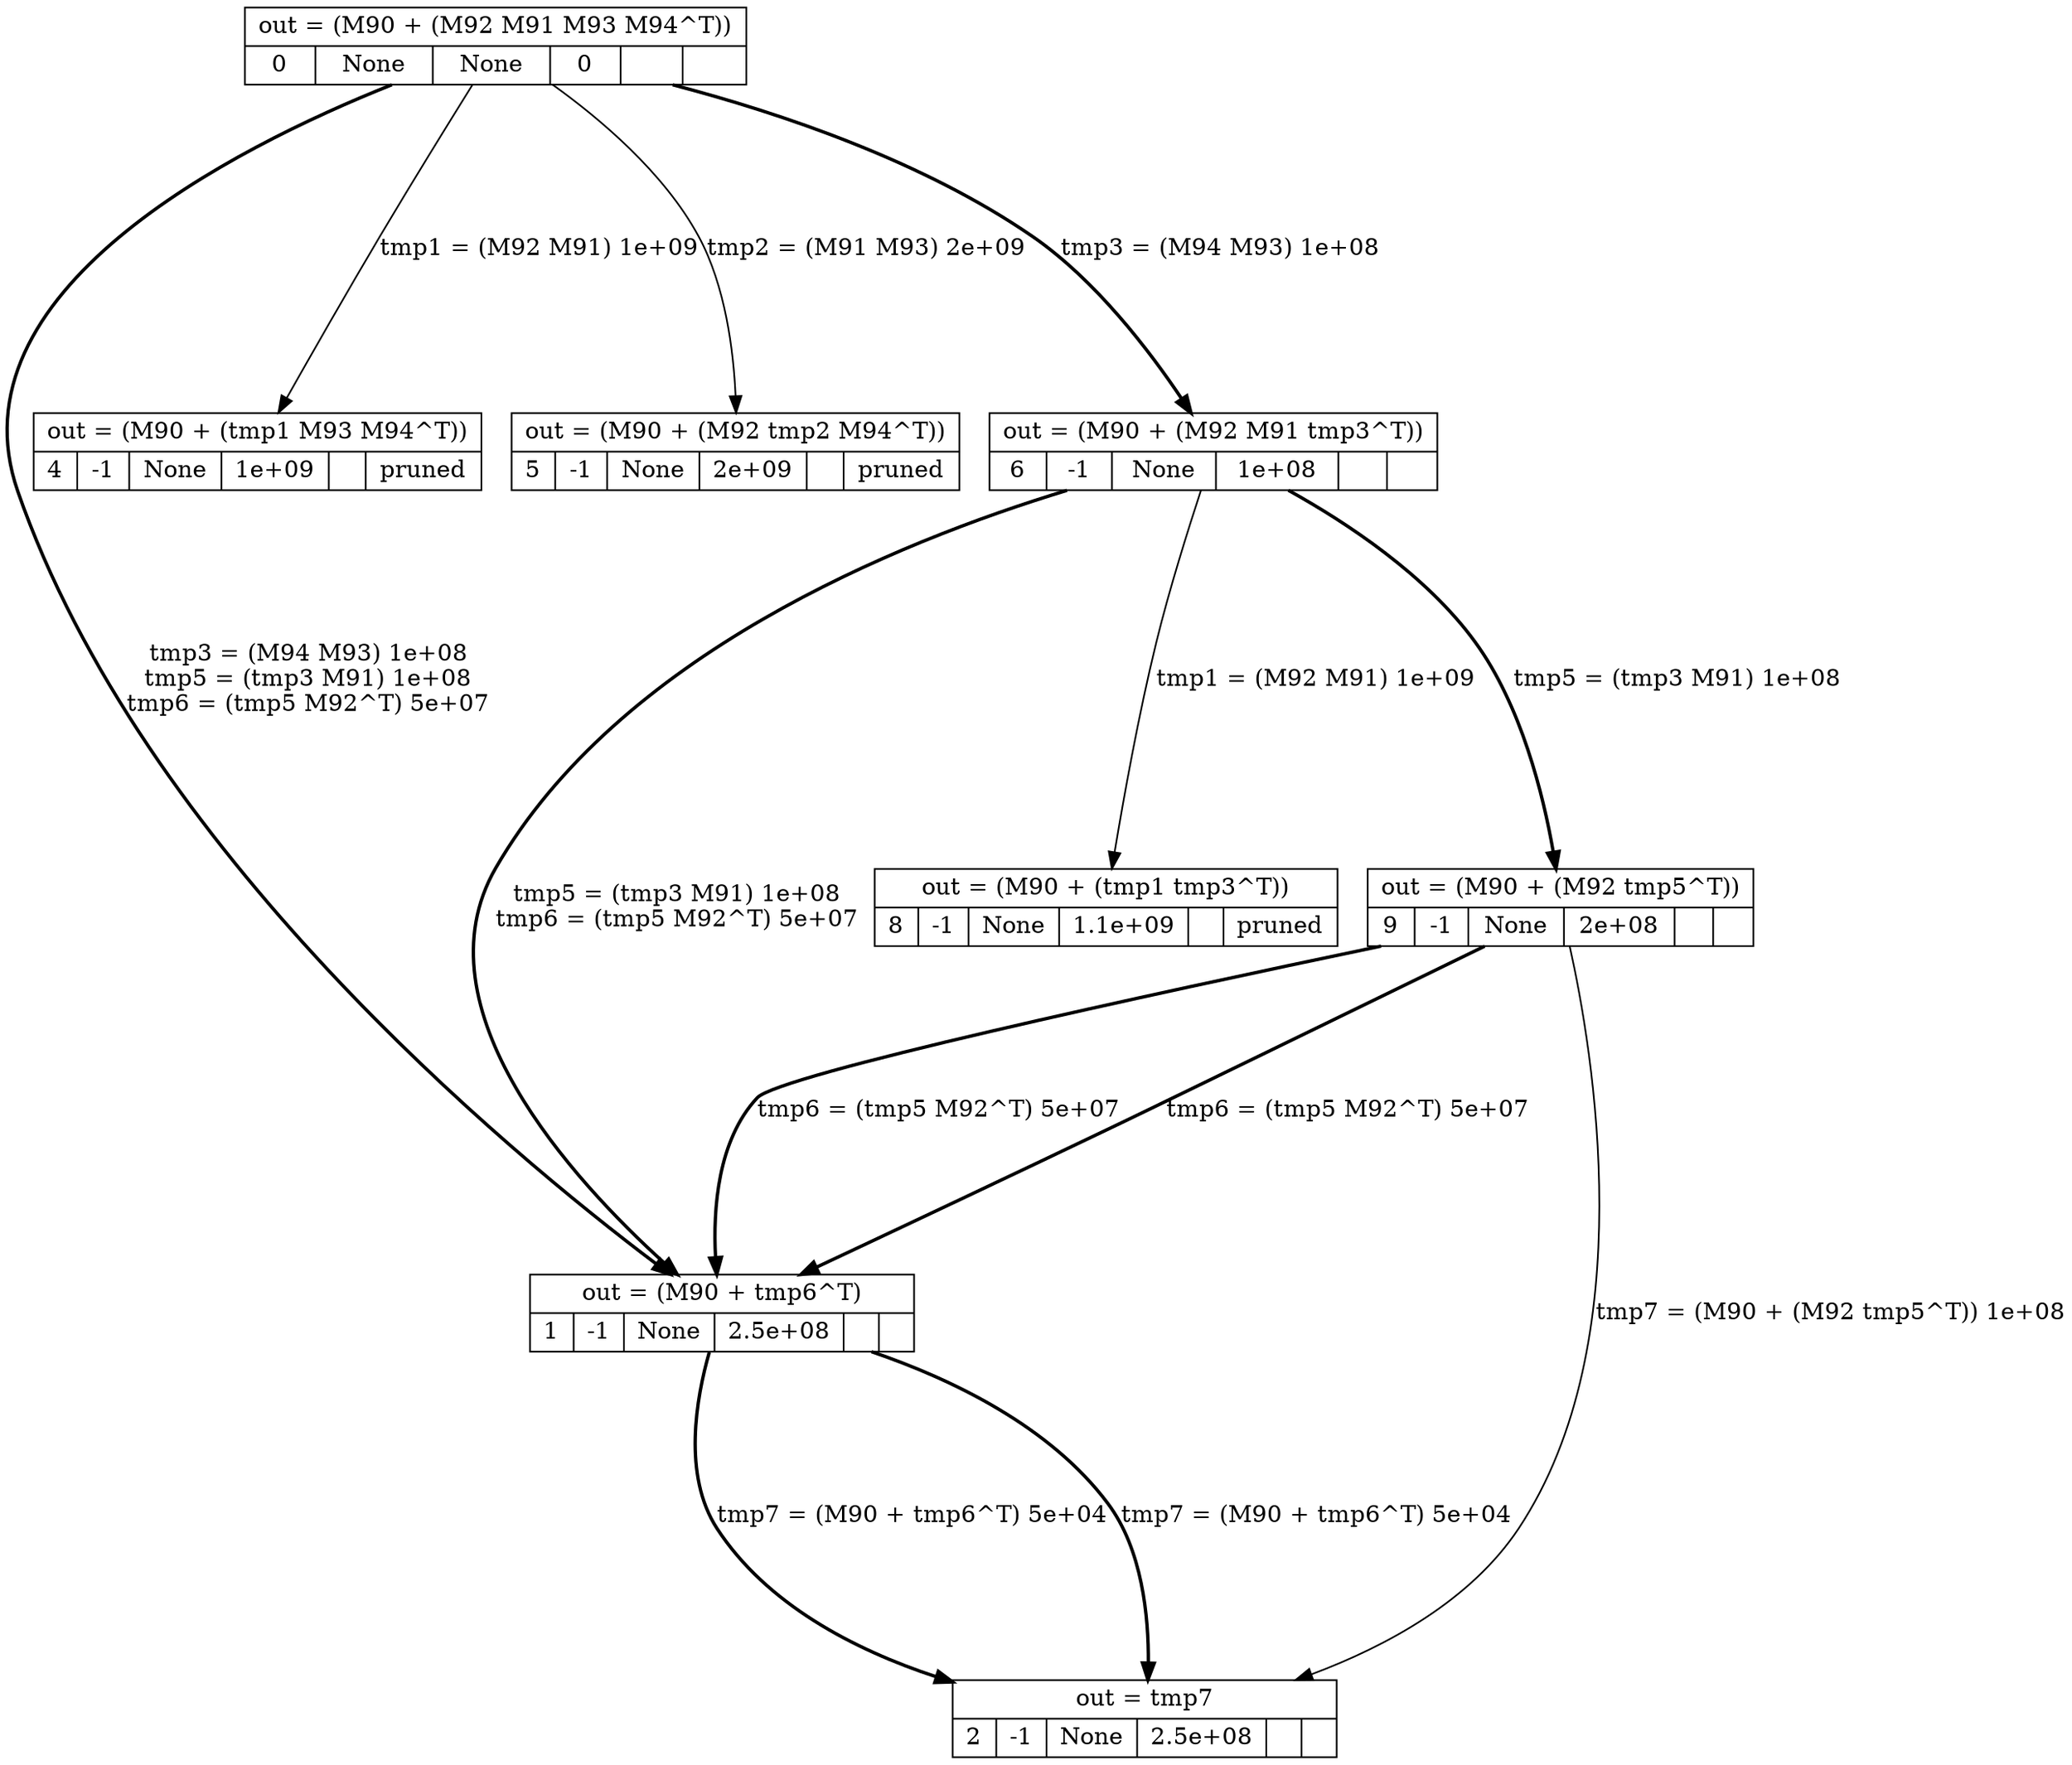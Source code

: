 digraph G {
ranksep=2.5;
rankdir=TB;
node0 [shape=record, label="{ out = (M90 + (M92 M91 M93 M94^T)) |{ 0 | None | None | 0 |  |  } }"];
node0 -> node1 [style=bold, label="tmp3 = (M94 M93) 1e+08
tmp5 = (tmp3 M91) 1e+08
tmp6 = (tmp5 M92^T) 5e+07"];
node0 -> node4 [label="tmp1 = (M92 M91) 1e+09"];
node0 -> node5 [label="tmp2 = (M91 M93) 2e+09"];
node0 -> node6 [style=bold, label="tmp3 = (M94 M93) 1e+08"];

node1 [shape=record, label="{ out = (M90 + tmp6^T) |{ 1 | -1 | None | 2.5e+08 |  |  } }"];
node1 -> node2 [style=bold, label="tmp7 = (M90 + tmp6^T) 5e+04"];
node1 -> node2 [style=bold, label="tmp7 = (M90 + tmp6^T) 5e+04"];

node2 [shape=record, label="{ out = tmp7 |{ 2 | -1 | None | 2.5e+08 |  |  } }"];

node4 [shape=record, label="{ out = (M90 + (tmp1 M93 M94^T)) |{ 4 | -1 | None | 1e+09 |  | pruned } }"];

node5 [shape=record, label="{ out = (M90 + (M92 tmp2 M94^T)) |{ 5 | -1 | None | 2e+09 |  | pruned } }"];

node6 [shape=record, label="{ out = (M90 + (M92 M91 tmp3^T)) |{ 6 | -1 | None | 1e+08 |  |  } }"];
node6 -> node1 [style=bold, label="tmp5 = (tmp3 M91) 1e+08
tmp6 = (tmp5 M92^T) 5e+07"];
node6 -> node8 [label="tmp1 = (M92 M91) 1e+09"];
node6 -> node9 [style=bold, label="tmp5 = (tmp3 M91) 1e+08"];

node8 [shape=record, label="{ out = (M90 + (tmp1 tmp3^T)) |{ 8 | -1 | None | 1.1e+09 |  | pruned } }"];

node9 [shape=record, label="{ out = (M90 + (M92 tmp5^T)) |{ 9 | -1 | None | 2e+08 |  |  } }"];
node9 -> node1 [style=bold, label="tmp6 = (tmp5 M92^T) 5e+07"];
node9 -> node2 [label="tmp7 = (M90 + (M92 tmp5^T)) 1e+08"];
node9 -> node1 [style=bold, label="tmp6 = (tmp5 M92^T) 5e+07"];

}